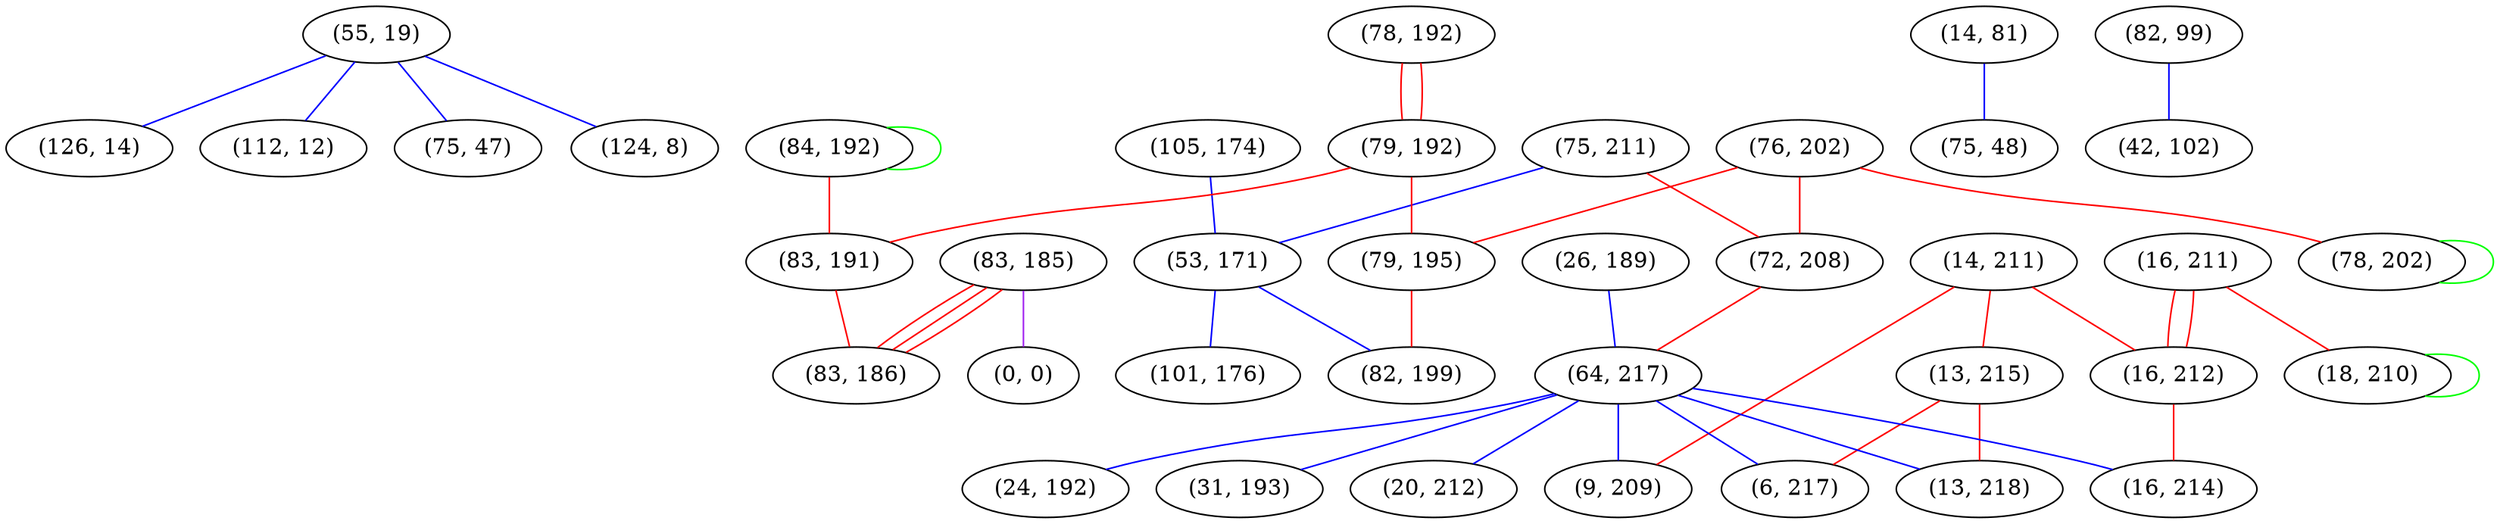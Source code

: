 graph "" {
"(55, 19)";
"(105, 174)";
"(14, 211)";
"(26, 189)";
"(83, 185)";
"(78, 192)";
"(16, 211)";
"(75, 211)";
"(13, 215)";
"(126, 14)";
"(79, 192)";
"(0, 0)";
"(84, 192)";
"(18, 210)";
"(76, 202)";
"(72, 208)";
"(112, 12)";
"(83, 191)";
"(14, 81)";
"(78, 202)";
"(82, 99)";
"(64, 217)";
"(79, 195)";
"(16, 212)";
"(13, 218)";
"(20, 212)";
"(53, 171)";
"(75, 47)";
"(24, 192)";
"(31, 193)";
"(75, 48)";
"(101, 176)";
"(83, 186)";
"(124, 8)";
"(82, 199)";
"(16, 214)";
"(6, 217)";
"(9, 209)";
"(42, 102)";
"(55, 19)" -- "(75, 47)"  [color=blue, key=0, weight=3];
"(55, 19)" -- "(124, 8)"  [color=blue, key=0, weight=3];
"(55, 19)" -- "(126, 14)"  [color=blue, key=0, weight=3];
"(55, 19)" -- "(112, 12)"  [color=blue, key=0, weight=3];
"(105, 174)" -- "(53, 171)"  [color=blue, key=0, weight=3];
"(14, 211)" -- "(13, 215)"  [color=red, key=0, weight=1];
"(14, 211)" -- "(9, 209)"  [color=red, key=0, weight=1];
"(14, 211)" -- "(16, 212)"  [color=red, key=0, weight=1];
"(26, 189)" -- "(64, 217)"  [color=blue, key=0, weight=3];
"(83, 185)" -- "(83, 186)"  [color=red, key=0, weight=1];
"(83, 185)" -- "(83, 186)"  [color=red, key=1, weight=1];
"(83, 185)" -- "(83, 186)"  [color=red, key=2, weight=1];
"(83, 185)" -- "(0, 0)"  [color=purple, key=0, weight=4];
"(78, 192)" -- "(79, 192)"  [color=red, key=0, weight=1];
"(78, 192)" -- "(79, 192)"  [color=red, key=1, weight=1];
"(16, 211)" -- "(18, 210)"  [color=red, key=0, weight=1];
"(16, 211)" -- "(16, 212)"  [color=red, key=0, weight=1];
"(16, 211)" -- "(16, 212)"  [color=red, key=1, weight=1];
"(75, 211)" -- "(72, 208)"  [color=red, key=0, weight=1];
"(75, 211)" -- "(53, 171)"  [color=blue, key=0, weight=3];
"(13, 215)" -- "(6, 217)"  [color=red, key=0, weight=1];
"(13, 215)" -- "(13, 218)"  [color=red, key=0, weight=1];
"(79, 192)" -- "(79, 195)"  [color=red, key=0, weight=1];
"(79, 192)" -- "(83, 191)"  [color=red, key=0, weight=1];
"(84, 192)" -- "(83, 191)"  [color=red, key=0, weight=1];
"(84, 192)" -- "(84, 192)"  [color=green, key=0, weight=2];
"(18, 210)" -- "(18, 210)"  [color=green, key=0, weight=2];
"(76, 202)" -- "(79, 195)"  [color=red, key=0, weight=1];
"(76, 202)" -- "(78, 202)"  [color=red, key=0, weight=1];
"(76, 202)" -- "(72, 208)"  [color=red, key=0, weight=1];
"(72, 208)" -- "(64, 217)"  [color=red, key=0, weight=1];
"(83, 191)" -- "(83, 186)"  [color=red, key=0, weight=1];
"(14, 81)" -- "(75, 48)"  [color=blue, key=0, weight=3];
"(78, 202)" -- "(78, 202)"  [color=green, key=0, weight=2];
"(82, 99)" -- "(42, 102)"  [color=blue, key=0, weight=3];
"(64, 217)" -- "(24, 192)"  [color=blue, key=0, weight=3];
"(64, 217)" -- "(20, 212)"  [color=blue, key=0, weight=3];
"(64, 217)" -- "(13, 218)"  [color=blue, key=0, weight=3];
"(64, 217)" -- "(16, 214)"  [color=blue, key=0, weight=3];
"(64, 217)" -- "(6, 217)"  [color=blue, key=0, weight=3];
"(64, 217)" -- "(9, 209)"  [color=blue, key=0, weight=3];
"(64, 217)" -- "(31, 193)"  [color=blue, key=0, weight=3];
"(79, 195)" -- "(82, 199)"  [color=red, key=0, weight=1];
"(16, 212)" -- "(16, 214)"  [color=red, key=0, weight=1];
"(53, 171)" -- "(82, 199)"  [color=blue, key=0, weight=3];
"(53, 171)" -- "(101, 176)"  [color=blue, key=0, weight=3];
}
